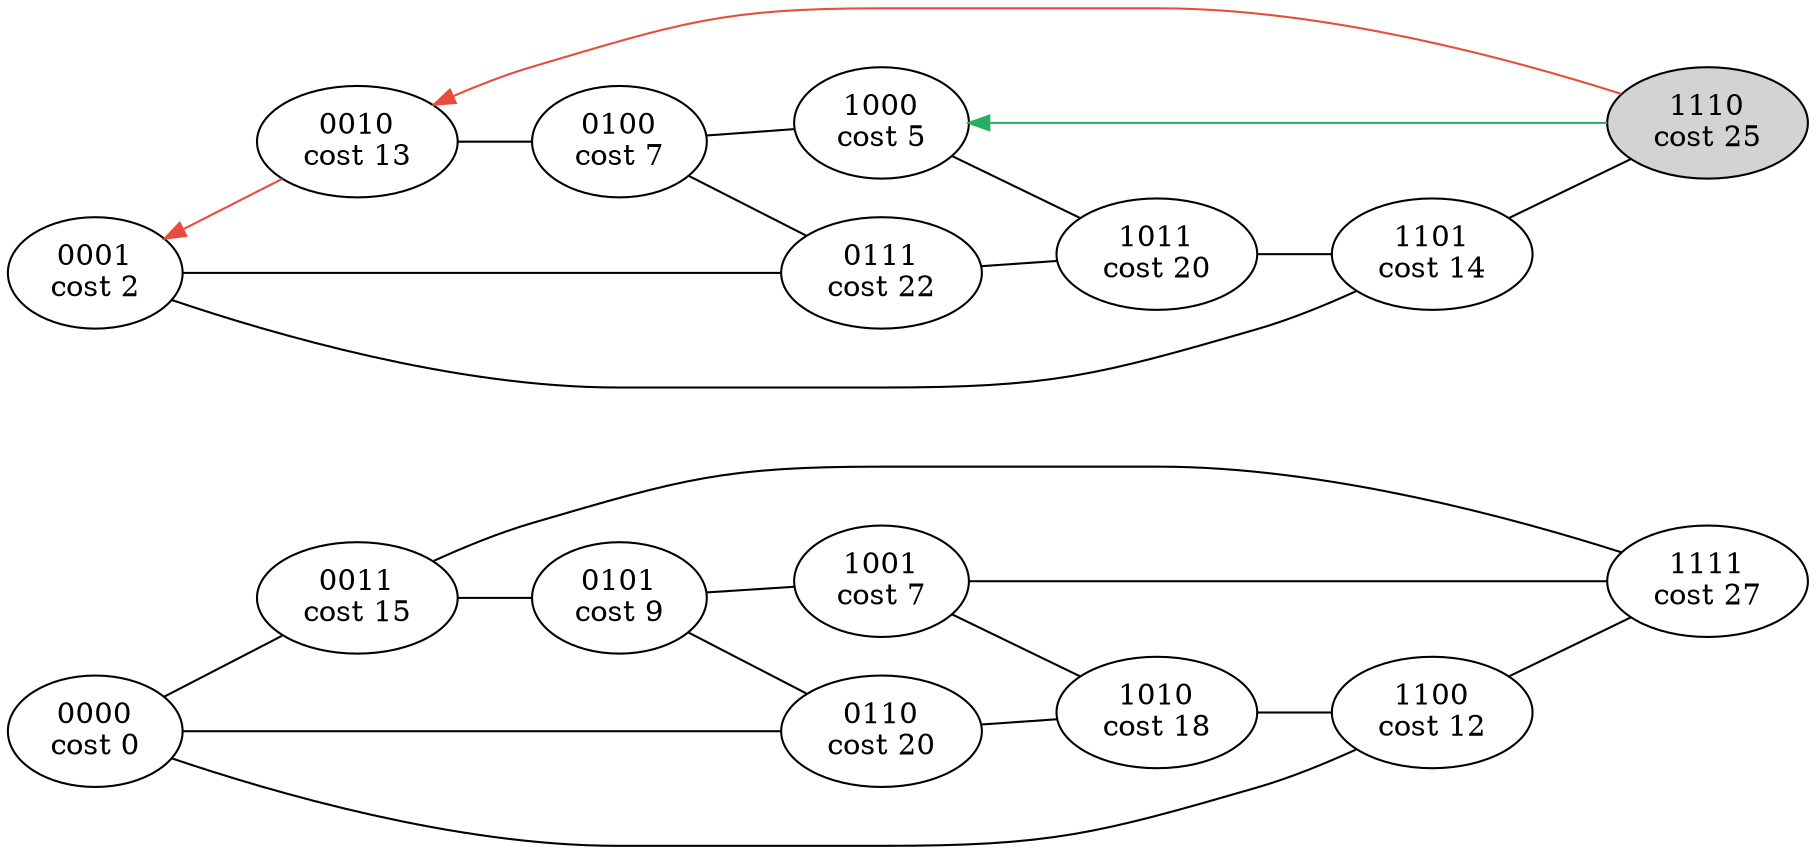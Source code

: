 strict graph G {
	rankdir=LR
	0 [label="0000\ncost 0"]
	1 [label="0001\ncost 2"]
	2 [label="0010\ncost 13"]
	3 [label="0011\ncost 15"]
	4 [label="0100\ncost 7"]
	5 [label="0101\ncost 9"]
	6 [label="0110\ncost 20"]
	7 [label="0111\ncost 22"]
	8 [label="1000\ncost 5"]
	9 [label="1001\ncost 7"]
	10 [label="1010\ncost 18"]
	11 [label="1011\ncost 20"]
	12 [label="1100\ncost 12"]
	13 [label="1101\ncost 14"]
	14 [label="1110\ncost 25" style="filled" background="grey"]
	15 [label="1111\ncost 27"]
	0 -- 12
	0 -- 6
	0 -- 3
	1 -- 13
	1 -- 7
	1 -- 2
	2 -- 14
	2 -- 4
	3 -- 15
	3 -- 5
	4 -- 8
	4 -- 7
	5 -- 9
	5 -- 6
	6 -- 10
	7 -- 11
	8 -- 14
	8 -- 11
	9 -- 15
	9 -- 10
	10 -- 12
	11 -- 13
	12 -- 15
	13 -- 14
	14 -- 2 -- 1 [color="#e74c3c" dir=back]
	14 -- 8 [color="#27ae60" dir=back]
}
// Costs [5, 7, 13, 2]